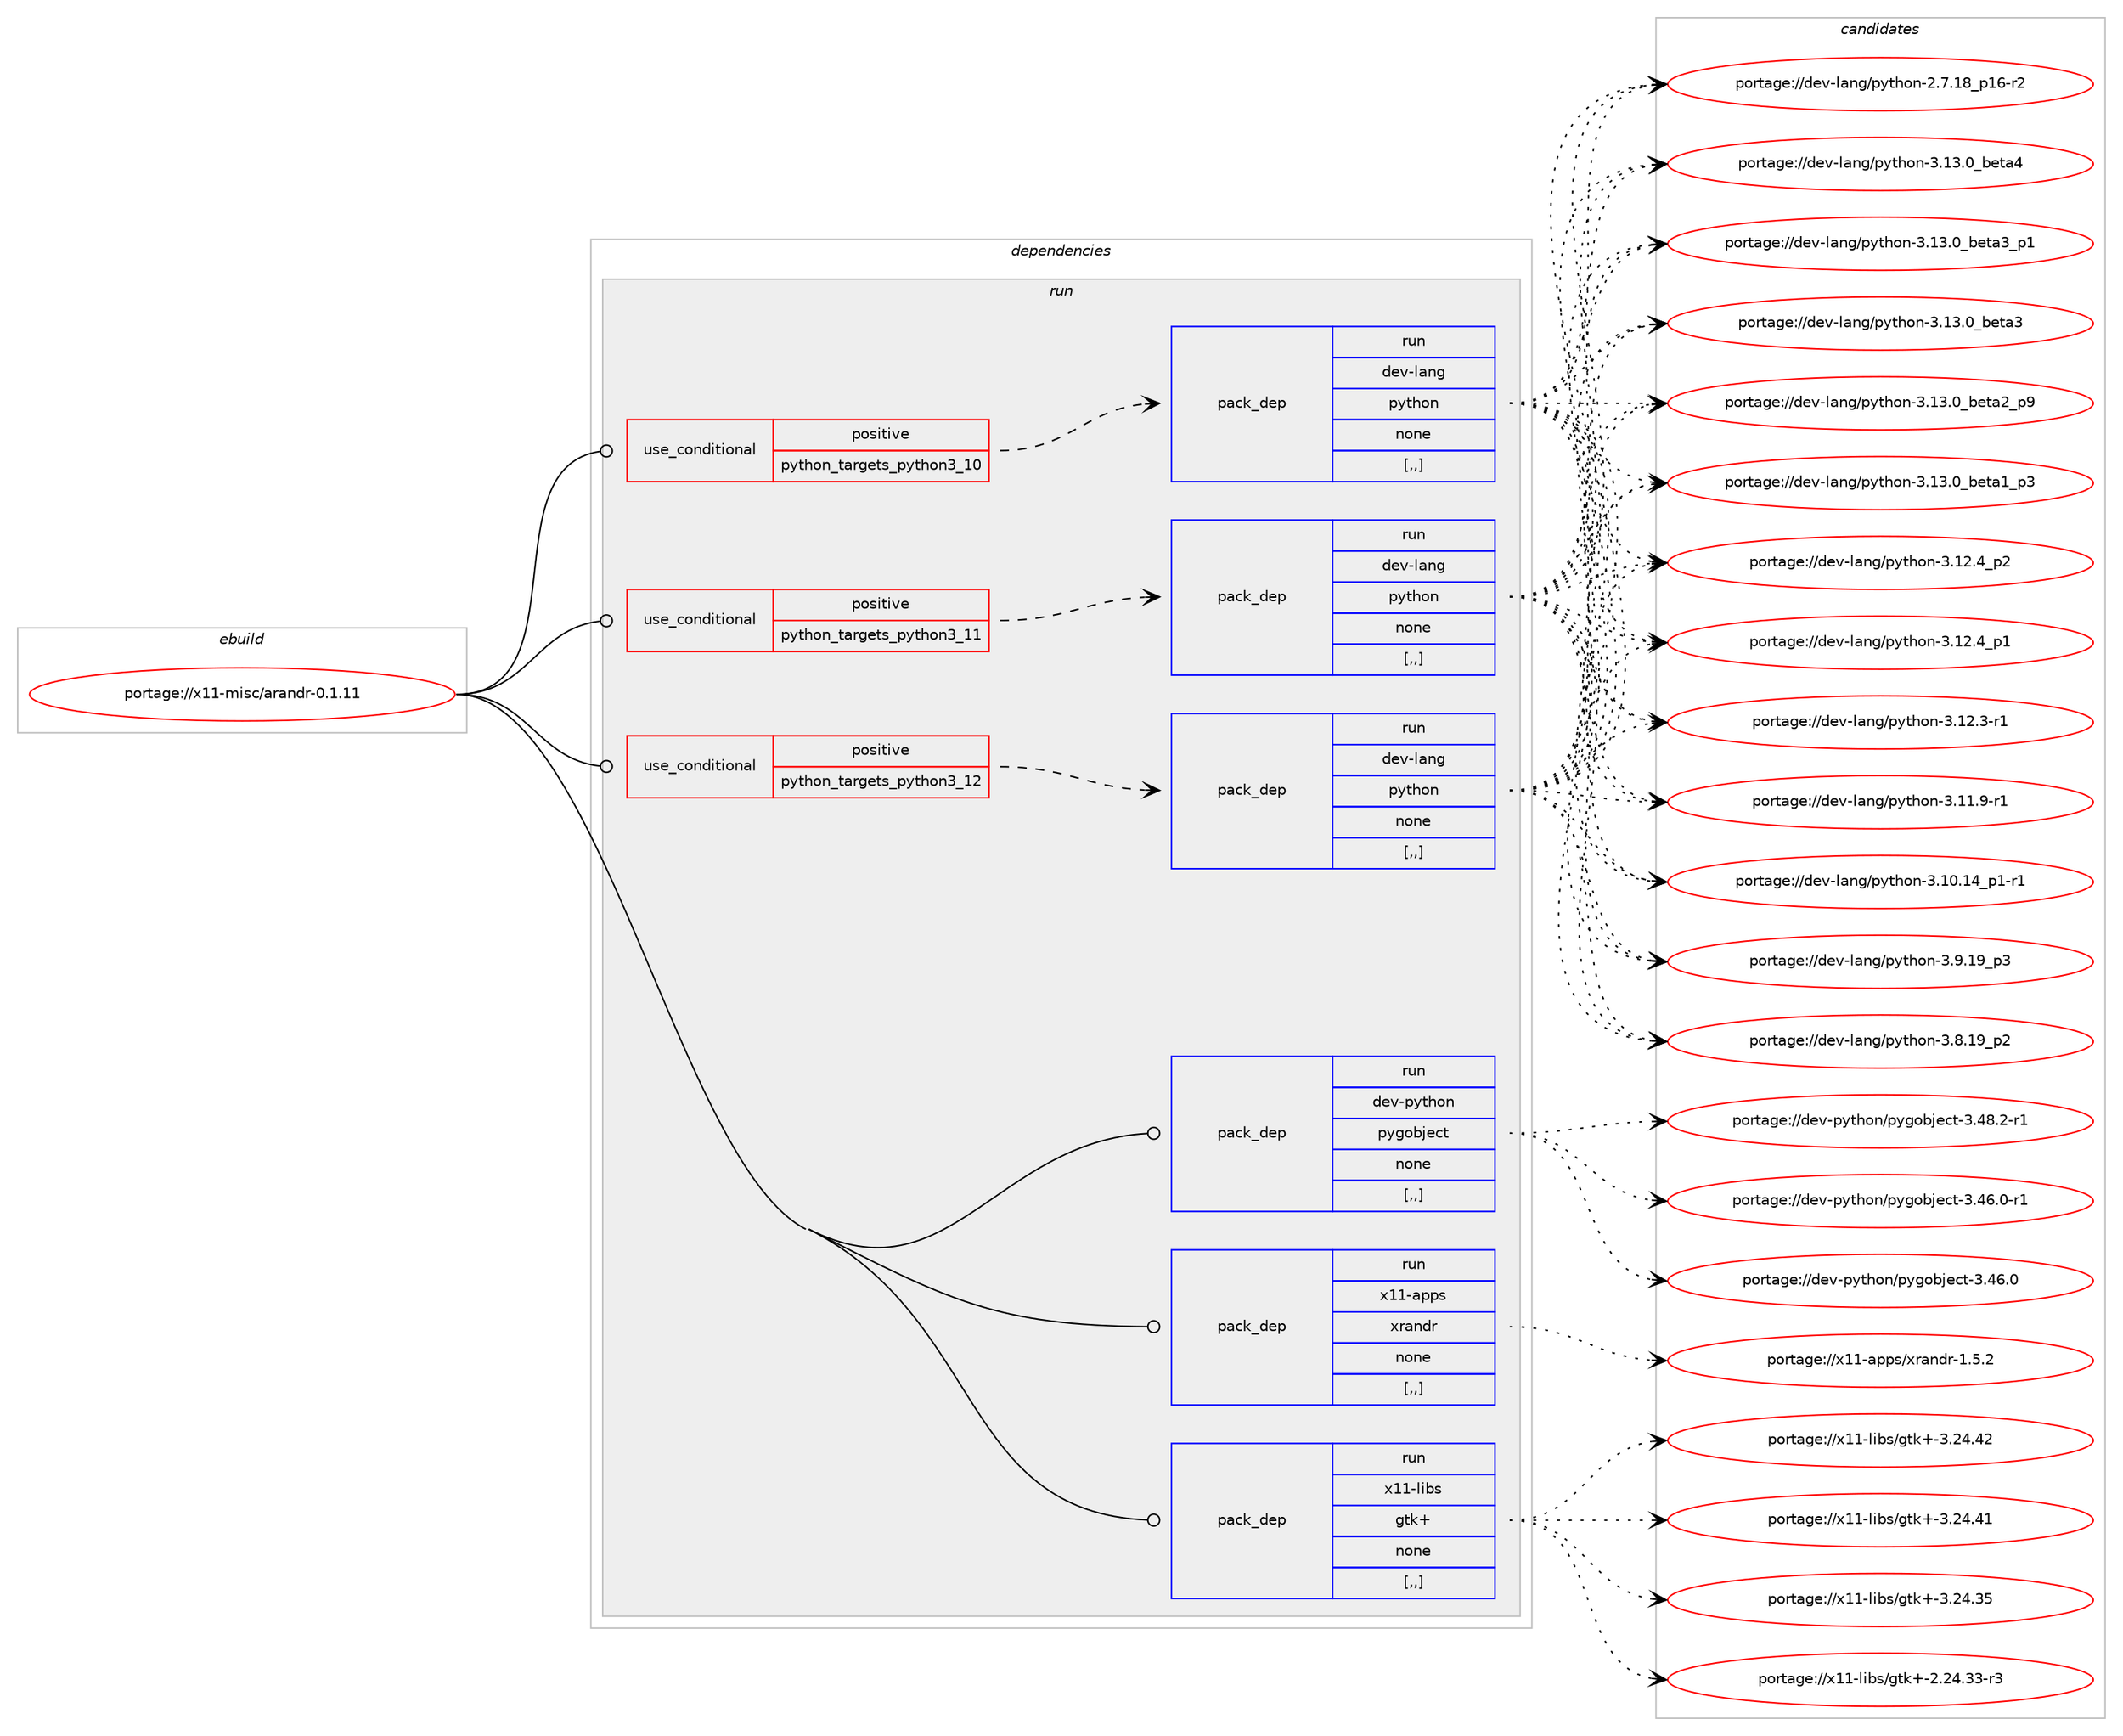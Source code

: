 digraph prolog {

# *************
# Graph options
# *************

newrank=true;
concentrate=true;
compound=true;
graph [rankdir=LR,fontname=Helvetica,fontsize=10,ranksep=1.5];#, ranksep=2.5, nodesep=0.2];
edge  [arrowhead=vee];
node  [fontname=Helvetica,fontsize=10];

# **********
# The ebuild
# **********

subgraph cluster_leftcol {
color=gray;
label=<<i>ebuild</i>>;
id [label="portage://x11-misc/arandr-0.1.11", color=red, width=4, href="../x11-misc/arandr-0.1.11.svg"];
}

# ****************
# The dependencies
# ****************

subgraph cluster_midcol {
color=gray;
label=<<i>dependencies</i>>;
subgraph cluster_compile {
fillcolor="#eeeeee";
style=filled;
label=<<i>compile</i>>;
}
subgraph cluster_compileandrun {
fillcolor="#eeeeee";
style=filled;
label=<<i>compile and run</i>>;
}
subgraph cluster_run {
fillcolor="#eeeeee";
style=filled;
label=<<i>run</i>>;
subgraph cond122108 {
dependency459716 [label=<<TABLE BORDER="0" CELLBORDER="1" CELLSPACING="0" CELLPADDING="4"><TR><TD ROWSPAN="3" CELLPADDING="10">use_conditional</TD></TR><TR><TD>positive</TD></TR><TR><TD>python_targets_python3_10</TD></TR></TABLE>>, shape=none, color=red];
subgraph pack334225 {
dependency459717 [label=<<TABLE BORDER="0" CELLBORDER="1" CELLSPACING="0" CELLPADDING="4" WIDTH="220"><TR><TD ROWSPAN="6" CELLPADDING="30">pack_dep</TD></TR><TR><TD WIDTH="110">run</TD></TR><TR><TD>dev-lang</TD></TR><TR><TD>python</TD></TR><TR><TD>none</TD></TR><TR><TD>[,,]</TD></TR></TABLE>>, shape=none, color=blue];
}
dependency459716:e -> dependency459717:w [weight=20,style="dashed",arrowhead="vee"];
}
id:e -> dependency459716:w [weight=20,style="solid",arrowhead="odot"];
subgraph cond122109 {
dependency459718 [label=<<TABLE BORDER="0" CELLBORDER="1" CELLSPACING="0" CELLPADDING="4"><TR><TD ROWSPAN="3" CELLPADDING="10">use_conditional</TD></TR><TR><TD>positive</TD></TR><TR><TD>python_targets_python3_11</TD></TR></TABLE>>, shape=none, color=red];
subgraph pack334226 {
dependency459719 [label=<<TABLE BORDER="0" CELLBORDER="1" CELLSPACING="0" CELLPADDING="4" WIDTH="220"><TR><TD ROWSPAN="6" CELLPADDING="30">pack_dep</TD></TR><TR><TD WIDTH="110">run</TD></TR><TR><TD>dev-lang</TD></TR><TR><TD>python</TD></TR><TR><TD>none</TD></TR><TR><TD>[,,]</TD></TR></TABLE>>, shape=none, color=blue];
}
dependency459718:e -> dependency459719:w [weight=20,style="dashed",arrowhead="vee"];
}
id:e -> dependency459718:w [weight=20,style="solid",arrowhead="odot"];
subgraph cond122110 {
dependency459720 [label=<<TABLE BORDER="0" CELLBORDER="1" CELLSPACING="0" CELLPADDING="4"><TR><TD ROWSPAN="3" CELLPADDING="10">use_conditional</TD></TR><TR><TD>positive</TD></TR><TR><TD>python_targets_python3_12</TD></TR></TABLE>>, shape=none, color=red];
subgraph pack334227 {
dependency459721 [label=<<TABLE BORDER="0" CELLBORDER="1" CELLSPACING="0" CELLPADDING="4" WIDTH="220"><TR><TD ROWSPAN="6" CELLPADDING="30">pack_dep</TD></TR><TR><TD WIDTH="110">run</TD></TR><TR><TD>dev-lang</TD></TR><TR><TD>python</TD></TR><TR><TD>none</TD></TR><TR><TD>[,,]</TD></TR></TABLE>>, shape=none, color=blue];
}
dependency459720:e -> dependency459721:w [weight=20,style="dashed",arrowhead="vee"];
}
id:e -> dependency459720:w [weight=20,style="solid",arrowhead="odot"];
subgraph pack334228 {
dependency459722 [label=<<TABLE BORDER="0" CELLBORDER="1" CELLSPACING="0" CELLPADDING="4" WIDTH="220"><TR><TD ROWSPAN="6" CELLPADDING="30">pack_dep</TD></TR><TR><TD WIDTH="110">run</TD></TR><TR><TD>dev-python</TD></TR><TR><TD>pygobject</TD></TR><TR><TD>none</TD></TR><TR><TD>[,,]</TD></TR></TABLE>>, shape=none, color=blue];
}
id:e -> dependency459722:w [weight=20,style="solid",arrowhead="odot"];
subgraph pack334229 {
dependency459723 [label=<<TABLE BORDER="0" CELLBORDER="1" CELLSPACING="0" CELLPADDING="4" WIDTH="220"><TR><TD ROWSPAN="6" CELLPADDING="30">pack_dep</TD></TR><TR><TD WIDTH="110">run</TD></TR><TR><TD>x11-apps</TD></TR><TR><TD>xrandr</TD></TR><TR><TD>none</TD></TR><TR><TD>[,,]</TD></TR></TABLE>>, shape=none, color=blue];
}
id:e -> dependency459723:w [weight=20,style="solid",arrowhead="odot"];
subgraph pack334230 {
dependency459724 [label=<<TABLE BORDER="0" CELLBORDER="1" CELLSPACING="0" CELLPADDING="4" WIDTH="220"><TR><TD ROWSPAN="6" CELLPADDING="30">pack_dep</TD></TR><TR><TD WIDTH="110">run</TD></TR><TR><TD>x11-libs</TD></TR><TR><TD>gtk+</TD></TR><TR><TD>none</TD></TR><TR><TD>[,,]</TD></TR></TABLE>>, shape=none, color=blue];
}
id:e -> dependency459724:w [weight=20,style="solid",arrowhead="odot"];
}
}

# **************
# The candidates
# **************

subgraph cluster_choices {
rank=same;
color=gray;
label=<<i>candidates</i>>;

subgraph choice334225 {
color=black;
nodesep=1;
choice1001011184510897110103471121211161041111104551464951464895981011169752 [label="portage://dev-lang/python-3.13.0_beta4", color=red, width=4,href="../dev-lang/python-3.13.0_beta4.svg"];
choice10010111845108971101034711212111610411111045514649514648959810111697519511249 [label="portage://dev-lang/python-3.13.0_beta3_p1", color=red, width=4,href="../dev-lang/python-3.13.0_beta3_p1.svg"];
choice1001011184510897110103471121211161041111104551464951464895981011169751 [label="portage://dev-lang/python-3.13.0_beta3", color=red, width=4,href="../dev-lang/python-3.13.0_beta3.svg"];
choice10010111845108971101034711212111610411111045514649514648959810111697509511257 [label="portage://dev-lang/python-3.13.0_beta2_p9", color=red, width=4,href="../dev-lang/python-3.13.0_beta2_p9.svg"];
choice10010111845108971101034711212111610411111045514649514648959810111697499511251 [label="portage://dev-lang/python-3.13.0_beta1_p3", color=red, width=4,href="../dev-lang/python-3.13.0_beta1_p3.svg"];
choice100101118451089711010347112121116104111110455146495046529511250 [label="portage://dev-lang/python-3.12.4_p2", color=red, width=4,href="../dev-lang/python-3.12.4_p2.svg"];
choice100101118451089711010347112121116104111110455146495046529511249 [label="portage://dev-lang/python-3.12.4_p1", color=red, width=4,href="../dev-lang/python-3.12.4_p1.svg"];
choice100101118451089711010347112121116104111110455146495046514511449 [label="portage://dev-lang/python-3.12.3-r1", color=red, width=4,href="../dev-lang/python-3.12.3-r1.svg"];
choice100101118451089711010347112121116104111110455146494946574511449 [label="portage://dev-lang/python-3.11.9-r1", color=red, width=4,href="../dev-lang/python-3.11.9-r1.svg"];
choice100101118451089711010347112121116104111110455146494846495295112494511449 [label="portage://dev-lang/python-3.10.14_p1-r1", color=red, width=4,href="../dev-lang/python-3.10.14_p1-r1.svg"];
choice100101118451089711010347112121116104111110455146574649579511251 [label="portage://dev-lang/python-3.9.19_p3", color=red, width=4,href="../dev-lang/python-3.9.19_p3.svg"];
choice100101118451089711010347112121116104111110455146564649579511250 [label="portage://dev-lang/python-3.8.19_p2", color=red, width=4,href="../dev-lang/python-3.8.19_p2.svg"];
choice100101118451089711010347112121116104111110455046554649569511249544511450 [label="portage://dev-lang/python-2.7.18_p16-r2", color=red, width=4,href="../dev-lang/python-2.7.18_p16-r2.svg"];
dependency459717:e -> choice1001011184510897110103471121211161041111104551464951464895981011169752:w [style=dotted,weight="100"];
dependency459717:e -> choice10010111845108971101034711212111610411111045514649514648959810111697519511249:w [style=dotted,weight="100"];
dependency459717:e -> choice1001011184510897110103471121211161041111104551464951464895981011169751:w [style=dotted,weight="100"];
dependency459717:e -> choice10010111845108971101034711212111610411111045514649514648959810111697509511257:w [style=dotted,weight="100"];
dependency459717:e -> choice10010111845108971101034711212111610411111045514649514648959810111697499511251:w [style=dotted,weight="100"];
dependency459717:e -> choice100101118451089711010347112121116104111110455146495046529511250:w [style=dotted,weight="100"];
dependency459717:e -> choice100101118451089711010347112121116104111110455146495046529511249:w [style=dotted,weight="100"];
dependency459717:e -> choice100101118451089711010347112121116104111110455146495046514511449:w [style=dotted,weight="100"];
dependency459717:e -> choice100101118451089711010347112121116104111110455146494946574511449:w [style=dotted,weight="100"];
dependency459717:e -> choice100101118451089711010347112121116104111110455146494846495295112494511449:w [style=dotted,weight="100"];
dependency459717:e -> choice100101118451089711010347112121116104111110455146574649579511251:w [style=dotted,weight="100"];
dependency459717:e -> choice100101118451089711010347112121116104111110455146564649579511250:w [style=dotted,weight="100"];
dependency459717:e -> choice100101118451089711010347112121116104111110455046554649569511249544511450:w [style=dotted,weight="100"];
}
subgraph choice334226 {
color=black;
nodesep=1;
choice1001011184510897110103471121211161041111104551464951464895981011169752 [label="portage://dev-lang/python-3.13.0_beta4", color=red, width=4,href="../dev-lang/python-3.13.0_beta4.svg"];
choice10010111845108971101034711212111610411111045514649514648959810111697519511249 [label="portage://dev-lang/python-3.13.0_beta3_p1", color=red, width=4,href="../dev-lang/python-3.13.0_beta3_p1.svg"];
choice1001011184510897110103471121211161041111104551464951464895981011169751 [label="portage://dev-lang/python-3.13.0_beta3", color=red, width=4,href="../dev-lang/python-3.13.0_beta3.svg"];
choice10010111845108971101034711212111610411111045514649514648959810111697509511257 [label="portage://dev-lang/python-3.13.0_beta2_p9", color=red, width=4,href="../dev-lang/python-3.13.0_beta2_p9.svg"];
choice10010111845108971101034711212111610411111045514649514648959810111697499511251 [label="portage://dev-lang/python-3.13.0_beta1_p3", color=red, width=4,href="../dev-lang/python-3.13.0_beta1_p3.svg"];
choice100101118451089711010347112121116104111110455146495046529511250 [label="portage://dev-lang/python-3.12.4_p2", color=red, width=4,href="../dev-lang/python-3.12.4_p2.svg"];
choice100101118451089711010347112121116104111110455146495046529511249 [label="portage://dev-lang/python-3.12.4_p1", color=red, width=4,href="../dev-lang/python-3.12.4_p1.svg"];
choice100101118451089711010347112121116104111110455146495046514511449 [label="portage://dev-lang/python-3.12.3-r1", color=red, width=4,href="../dev-lang/python-3.12.3-r1.svg"];
choice100101118451089711010347112121116104111110455146494946574511449 [label="portage://dev-lang/python-3.11.9-r1", color=red, width=4,href="../dev-lang/python-3.11.9-r1.svg"];
choice100101118451089711010347112121116104111110455146494846495295112494511449 [label="portage://dev-lang/python-3.10.14_p1-r1", color=red, width=4,href="../dev-lang/python-3.10.14_p1-r1.svg"];
choice100101118451089711010347112121116104111110455146574649579511251 [label="portage://dev-lang/python-3.9.19_p3", color=red, width=4,href="../dev-lang/python-3.9.19_p3.svg"];
choice100101118451089711010347112121116104111110455146564649579511250 [label="portage://dev-lang/python-3.8.19_p2", color=red, width=4,href="../dev-lang/python-3.8.19_p2.svg"];
choice100101118451089711010347112121116104111110455046554649569511249544511450 [label="portage://dev-lang/python-2.7.18_p16-r2", color=red, width=4,href="../dev-lang/python-2.7.18_p16-r2.svg"];
dependency459719:e -> choice1001011184510897110103471121211161041111104551464951464895981011169752:w [style=dotted,weight="100"];
dependency459719:e -> choice10010111845108971101034711212111610411111045514649514648959810111697519511249:w [style=dotted,weight="100"];
dependency459719:e -> choice1001011184510897110103471121211161041111104551464951464895981011169751:w [style=dotted,weight="100"];
dependency459719:e -> choice10010111845108971101034711212111610411111045514649514648959810111697509511257:w [style=dotted,weight="100"];
dependency459719:e -> choice10010111845108971101034711212111610411111045514649514648959810111697499511251:w [style=dotted,weight="100"];
dependency459719:e -> choice100101118451089711010347112121116104111110455146495046529511250:w [style=dotted,weight="100"];
dependency459719:e -> choice100101118451089711010347112121116104111110455146495046529511249:w [style=dotted,weight="100"];
dependency459719:e -> choice100101118451089711010347112121116104111110455146495046514511449:w [style=dotted,weight="100"];
dependency459719:e -> choice100101118451089711010347112121116104111110455146494946574511449:w [style=dotted,weight="100"];
dependency459719:e -> choice100101118451089711010347112121116104111110455146494846495295112494511449:w [style=dotted,weight="100"];
dependency459719:e -> choice100101118451089711010347112121116104111110455146574649579511251:w [style=dotted,weight="100"];
dependency459719:e -> choice100101118451089711010347112121116104111110455146564649579511250:w [style=dotted,weight="100"];
dependency459719:e -> choice100101118451089711010347112121116104111110455046554649569511249544511450:w [style=dotted,weight="100"];
}
subgraph choice334227 {
color=black;
nodesep=1;
choice1001011184510897110103471121211161041111104551464951464895981011169752 [label="portage://dev-lang/python-3.13.0_beta4", color=red, width=4,href="../dev-lang/python-3.13.0_beta4.svg"];
choice10010111845108971101034711212111610411111045514649514648959810111697519511249 [label="portage://dev-lang/python-3.13.0_beta3_p1", color=red, width=4,href="../dev-lang/python-3.13.0_beta3_p1.svg"];
choice1001011184510897110103471121211161041111104551464951464895981011169751 [label="portage://dev-lang/python-3.13.0_beta3", color=red, width=4,href="../dev-lang/python-3.13.0_beta3.svg"];
choice10010111845108971101034711212111610411111045514649514648959810111697509511257 [label="portage://dev-lang/python-3.13.0_beta2_p9", color=red, width=4,href="../dev-lang/python-3.13.0_beta2_p9.svg"];
choice10010111845108971101034711212111610411111045514649514648959810111697499511251 [label="portage://dev-lang/python-3.13.0_beta1_p3", color=red, width=4,href="../dev-lang/python-3.13.0_beta1_p3.svg"];
choice100101118451089711010347112121116104111110455146495046529511250 [label="portage://dev-lang/python-3.12.4_p2", color=red, width=4,href="../dev-lang/python-3.12.4_p2.svg"];
choice100101118451089711010347112121116104111110455146495046529511249 [label="portage://dev-lang/python-3.12.4_p1", color=red, width=4,href="../dev-lang/python-3.12.4_p1.svg"];
choice100101118451089711010347112121116104111110455146495046514511449 [label="portage://dev-lang/python-3.12.3-r1", color=red, width=4,href="../dev-lang/python-3.12.3-r1.svg"];
choice100101118451089711010347112121116104111110455146494946574511449 [label="portage://dev-lang/python-3.11.9-r1", color=red, width=4,href="../dev-lang/python-3.11.9-r1.svg"];
choice100101118451089711010347112121116104111110455146494846495295112494511449 [label="portage://dev-lang/python-3.10.14_p1-r1", color=red, width=4,href="../dev-lang/python-3.10.14_p1-r1.svg"];
choice100101118451089711010347112121116104111110455146574649579511251 [label="portage://dev-lang/python-3.9.19_p3", color=red, width=4,href="../dev-lang/python-3.9.19_p3.svg"];
choice100101118451089711010347112121116104111110455146564649579511250 [label="portage://dev-lang/python-3.8.19_p2", color=red, width=4,href="../dev-lang/python-3.8.19_p2.svg"];
choice100101118451089711010347112121116104111110455046554649569511249544511450 [label="portage://dev-lang/python-2.7.18_p16-r2", color=red, width=4,href="../dev-lang/python-2.7.18_p16-r2.svg"];
dependency459721:e -> choice1001011184510897110103471121211161041111104551464951464895981011169752:w [style=dotted,weight="100"];
dependency459721:e -> choice10010111845108971101034711212111610411111045514649514648959810111697519511249:w [style=dotted,weight="100"];
dependency459721:e -> choice1001011184510897110103471121211161041111104551464951464895981011169751:w [style=dotted,weight="100"];
dependency459721:e -> choice10010111845108971101034711212111610411111045514649514648959810111697509511257:w [style=dotted,weight="100"];
dependency459721:e -> choice10010111845108971101034711212111610411111045514649514648959810111697499511251:w [style=dotted,weight="100"];
dependency459721:e -> choice100101118451089711010347112121116104111110455146495046529511250:w [style=dotted,weight="100"];
dependency459721:e -> choice100101118451089711010347112121116104111110455146495046529511249:w [style=dotted,weight="100"];
dependency459721:e -> choice100101118451089711010347112121116104111110455146495046514511449:w [style=dotted,weight="100"];
dependency459721:e -> choice100101118451089711010347112121116104111110455146494946574511449:w [style=dotted,weight="100"];
dependency459721:e -> choice100101118451089711010347112121116104111110455146494846495295112494511449:w [style=dotted,weight="100"];
dependency459721:e -> choice100101118451089711010347112121116104111110455146574649579511251:w [style=dotted,weight="100"];
dependency459721:e -> choice100101118451089711010347112121116104111110455146564649579511250:w [style=dotted,weight="100"];
dependency459721:e -> choice100101118451089711010347112121116104111110455046554649569511249544511450:w [style=dotted,weight="100"];
}
subgraph choice334228 {
color=black;
nodesep=1;
choice10010111845112121116104111110471121211031119810610199116455146525646504511449 [label="portage://dev-python/pygobject-3.48.2-r1", color=red, width=4,href="../dev-python/pygobject-3.48.2-r1.svg"];
choice10010111845112121116104111110471121211031119810610199116455146525446484511449 [label="portage://dev-python/pygobject-3.46.0-r1", color=red, width=4,href="../dev-python/pygobject-3.46.0-r1.svg"];
choice1001011184511212111610411111047112121103111981061019911645514652544648 [label="portage://dev-python/pygobject-3.46.0", color=red, width=4,href="../dev-python/pygobject-3.46.0.svg"];
dependency459722:e -> choice10010111845112121116104111110471121211031119810610199116455146525646504511449:w [style=dotted,weight="100"];
dependency459722:e -> choice10010111845112121116104111110471121211031119810610199116455146525446484511449:w [style=dotted,weight="100"];
dependency459722:e -> choice1001011184511212111610411111047112121103111981061019911645514652544648:w [style=dotted,weight="100"];
}
subgraph choice334229 {
color=black;
nodesep=1;
choice120494945971121121154712011497110100114454946534650 [label="portage://x11-apps/xrandr-1.5.2", color=red, width=4,href="../x11-apps/xrandr-1.5.2.svg"];
dependency459723:e -> choice120494945971121121154712011497110100114454946534650:w [style=dotted,weight="100"];
}
subgraph choice334230 {
color=black;
nodesep=1;
choice1204949451081059811547103116107434551465052465250 [label="portage://x11-libs/gtk+-3.24.42", color=red, width=4,href="../x11-libs/gtk+-3.24.42.svg"];
choice1204949451081059811547103116107434551465052465249 [label="portage://x11-libs/gtk+-3.24.41", color=red, width=4,href="../x11-libs/gtk+-3.24.41.svg"];
choice1204949451081059811547103116107434551465052465153 [label="portage://x11-libs/gtk+-3.24.35", color=red, width=4,href="../x11-libs/gtk+-3.24.35.svg"];
choice12049494510810598115471031161074345504650524651514511451 [label="portage://x11-libs/gtk+-2.24.33-r3", color=red, width=4,href="../x11-libs/gtk+-2.24.33-r3.svg"];
dependency459724:e -> choice1204949451081059811547103116107434551465052465250:w [style=dotted,weight="100"];
dependency459724:e -> choice1204949451081059811547103116107434551465052465249:w [style=dotted,weight="100"];
dependency459724:e -> choice1204949451081059811547103116107434551465052465153:w [style=dotted,weight="100"];
dependency459724:e -> choice12049494510810598115471031161074345504650524651514511451:w [style=dotted,weight="100"];
}
}

}
